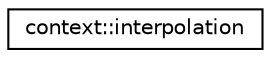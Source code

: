 digraph "Graphical Class Hierarchy"
{
  edge [fontname="Helvetica",fontsize="10",labelfontname="Helvetica",labelfontsize="10"];
  node [fontname="Helvetica",fontsize="10",shape=record];
  rankdir="LR";
  Node0 [label="context::interpolation",height=0.2,width=0.4,color="black", fillcolor="white", style="filled",URL="$structz3_1_1context_1_1interpolation.html"];
}
